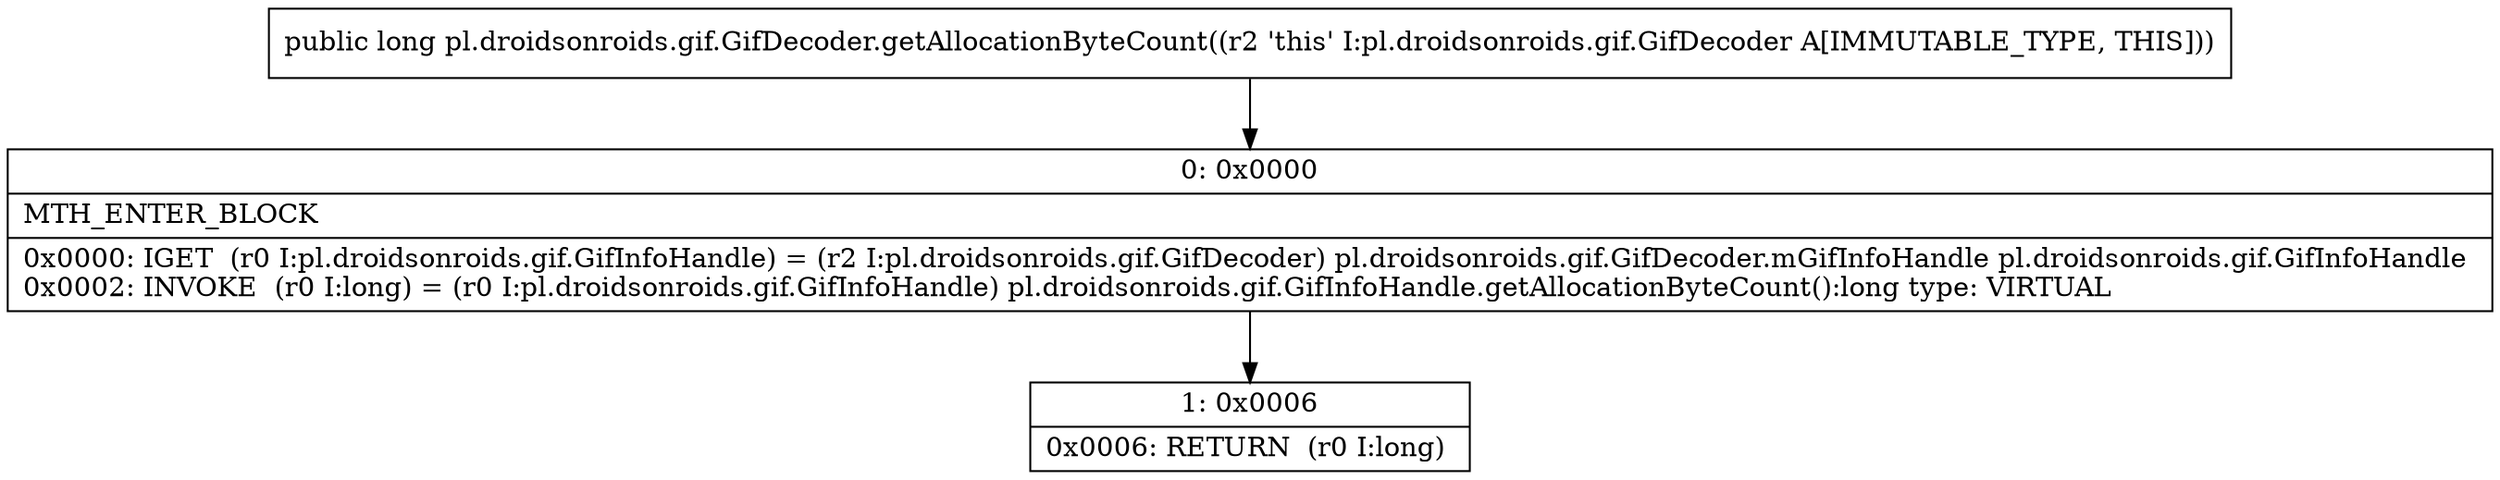 digraph "CFG forpl.droidsonroids.gif.GifDecoder.getAllocationByteCount()J" {
Node_0 [shape=record,label="{0\:\ 0x0000|MTH_ENTER_BLOCK\l|0x0000: IGET  (r0 I:pl.droidsonroids.gif.GifInfoHandle) = (r2 I:pl.droidsonroids.gif.GifDecoder) pl.droidsonroids.gif.GifDecoder.mGifInfoHandle pl.droidsonroids.gif.GifInfoHandle \l0x0002: INVOKE  (r0 I:long) = (r0 I:pl.droidsonroids.gif.GifInfoHandle) pl.droidsonroids.gif.GifInfoHandle.getAllocationByteCount():long type: VIRTUAL \l}"];
Node_1 [shape=record,label="{1\:\ 0x0006|0x0006: RETURN  (r0 I:long) \l}"];
MethodNode[shape=record,label="{public long pl.droidsonroids.gif.GifDecoder.getAllocationByteCount((r2 'this' I:pl.droidsonroids.gif.GifDecoder A[IMMUTABLE_TYPE, THIS])) }"];
MethodNode -> Node_0;
Node_0 -> Node_1;
}

